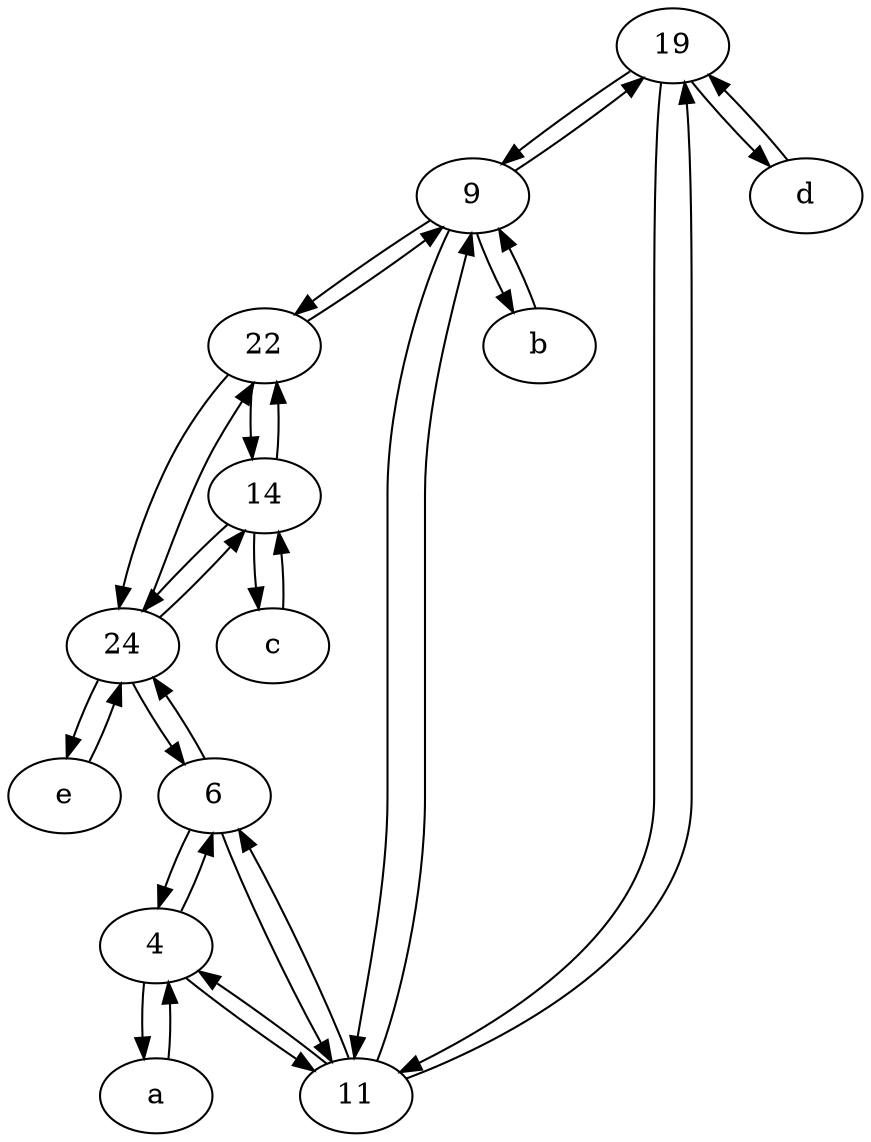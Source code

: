 digraph  {
	19;
	9;
	e [pos="30,50!"];
	4;
	22;
	11;
	24;
	b [pos="50,20!"];
	a [pos="40,10!"];
	d [pos="20,30!"];
	c [pos="20,10!"];
	14;
	6;
	22 -> 14;
	19 -> 9;
	24 -> 14;
	6 -> 4;
	19 -> d;
	4 -> a;
	4 -> 6;
	11 -> 9;
	9 -> 22;
	24 -> 6;
	14 -> 22;
	11 -> 6;
	24 -> e;
	14 -> c;
	b -> 9;
	e -> 24;
	9 -> 19;
	4 -> 11;
	24 -> 22;
	6 -> 24;
	19 -> 11;
	9 -> 11;
	11 -> 19;
	11 -> 4;
	14 -> 24;
	22 -> 9;
	c -> 14;
	22 -> 24;
	6 -> 11;
	a -> 4;
	d -> 19;
	9 -> b;

	}